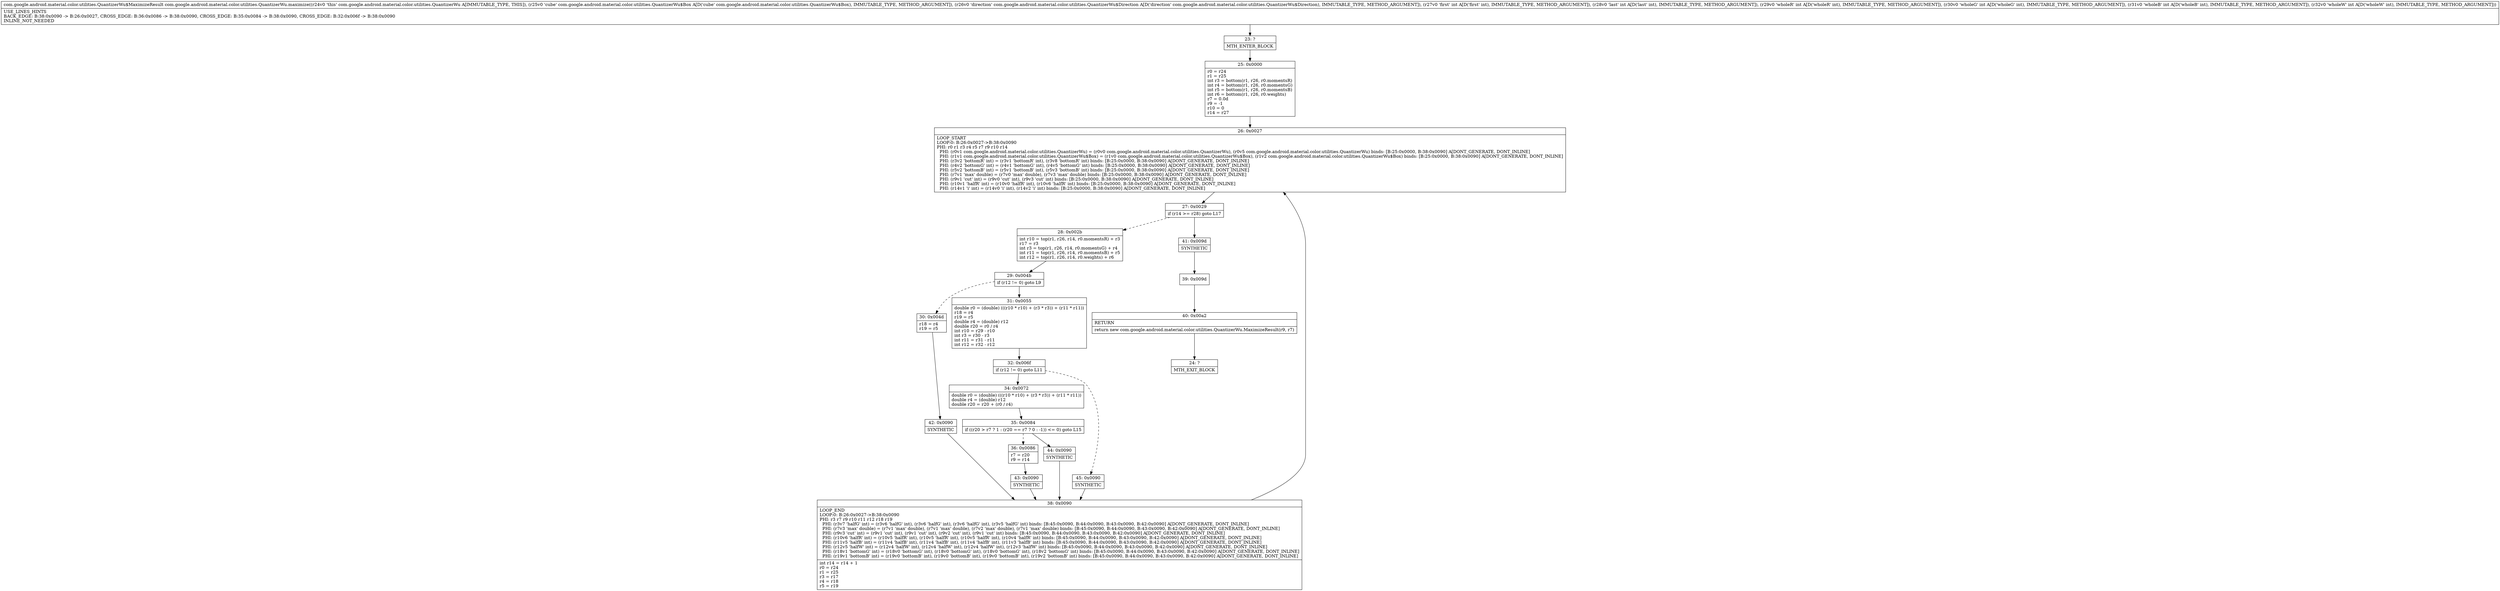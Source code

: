 digraph "CFG forcom.google.android.material.color.utilities.QuantizerWu.maximize(Lcom\/google\/android\/material\/color\/utilities\/QuantizerWu$Box;Lcom\/google\/android\/material\/color\/utilities\/QuantizerWu$Direction;IIIIII)Lcom\/google\/android\/material\/color\/utilities\/QuantizerWu$MaximizeResult;" {
Node_23 [shape=record,label="{23\:\ ?|MTH_ENTER_BLOCK\l}"];
Node_25 [shape=record,label="{25\:\ 0x0000|r0 = r24\lr1 = r25\lint r3 = bottom(r1, r26, r0.momentsR)\lint r4 = bottom(r1, r26, r0.momentsG)\lint r5 = bottom(r1, r26, r0.momentsB)\lint r6 = bottom(r1, r26, r0.weights)\lr7 = 0.0d\lr9 = \-1\lr10 = 0\lr14 = r27\l}"];
Node_26 [shape=record,label="{26\:\ 0x0027|LOOP_START\lLOOP:0: B:26:0x0027\-\>B:38:0x0090\lPHI: r0 r1 r3 r4 r5 r7 r9 r10 r14 \l  PHI: (r0v1 com.google.android.material.color.utilities.QuantizerWu) = (r0v0 com.google.android.material.color.utilities.QuantizerWu), (r0v5 com.google.android.material.color.utilities.QuantizerWu) binds: [B:25:0x0000, B:38:0x0090] A[DONT_GENERATE, DONT_INLINE]\l  PHI: (r1v1 com.google.android.material.color.utilities.QuantizerWu$Box) = (r1v0 com.google.android.material.color.utilities.QuantizerWu$Box), (r1v2 com.google.android.material.color.utilities.QuantizerWu$Box) binds: [B:25:0x0000, B:38:0x0090] A[DONT_GENERATE, DONT_INLINE]\l  PHI: (r3v2 'bottomR' int) = (r3v1 'bottomR' int), (r3v8 'bottomR' int) binds: [B:25:0x0000, B:38:0x0090] A[DONT_GENERATE, DONT_INLINE]\l  PHI: (r4v2 'bottomG' int) = (r4v1 'bottomG' int), (r4v5 'bottomG' int) binds: [B:25:0x0000, B:38:0x0090] A[DONT_GENERATE, DONT_INLINE]\l  PHI: (r5v2 'bottomB' int) = (r5v1 'bottomB' int), (r5v3 'bottomB' int) binds: [B:25:0x0000, B:38:0x0090] A[DONT_GENERATE, DONT_INLINE]\l  PHI: (r7v1 'max' double) = (r7v0 'max' double), (r7v3 'max' double) binds: [B:25:0x0000, B:38:0x0090] A[DONT_GENERATE, DONT_INLINE]\l  PHI: (r9v1 'cut' int) = (r9v0 'cut' int), (r9v3 'cut' int) binds: [B:25:0x0000, B:38:0x0090] A[DONT_GENERATE, DONT_INLINE]\l  PHI: (r10v1 'halfR' int) = (r10v0 'halfR' int), (r10v6 'halfR' int) binds: [B:25:0x0000, B:38:0x0090] A[DONT_GENERATE, DONT_INLINE]\l  PHI: (r14v1 'i' int) = (r14v0 'i' int), (r14v2 'i' int) binds: [B:25:0x0000, B:38:0x0090] A[DONT_GENERATE, DONT_INLINE]\l}"];
Node_27 [shape=record,label="{27\:\ 0x0029|if (r14 \>= r28) goto L17\l}"];
Node_28 [shape=record,label="{28\:\ 0x002b|int r10 = top(r1, r26, r14, r0.momentsR) + r3\lr17 = r3\lint r3 = top(r1, r26, r14, r0.momentsG) + r4\lint r11 = top(r1, r26, r14, r0.momentsB) + r5\lint r12 = top(r1, r26, r14, r0.weights) + r6\l}"];
Node_29 [shape=record,label="{29\:\ 0x004b|if (r12 != 0) goto L9\l}"];
Node_30 [shape=record,label="{30\:\ 0x004d|r18 = r4\lr19 = r5\l}"];
Node_42 [shape=record,label="{42\:\ 0x0090|SYNTHETIC\l}"];
Node_38 [shape=record,label="{38\:\ 0x0090|LOOP_END\lLOOP:0: B:26:0x0027\-\>B:38:0x0090\lPHI: r3 r7 r9 r10 r11 r12 r18 r19 \l  PHI: (r3v7 'halfG' int) = (r3v6 'halfG' int), (r3v6 'halfG' int), (r3v6 'halfG' int), (r3v5 'halfG' int) binds: [B:45:0x0090, B:44:0x0090, B:43:0x0090, B:42:0x0090] A[DONT_GENERATE, DONT_INLINE]\l  PHI: (r7v3 'max' double) = (r7v1 'max' double), (r7v1 'max' double), (r7v2 'max' double), (r7v1 'max' double) binds: [B:45:0x0090, B:44:0x0090, B:43:0x0090, B:42:0x0090] A[DONT_GENERATE, DONT_INLINE]\l  PHI: (r9v3 'cut' int) = (r9v1 'cut' int), (r9v1 'cut' int), (r9v2 'cut' int), (r9v1 'cut' int) binds: [B:45:0x0090, B:44:0x0090, B:43:0x0090, B:42:0x0090] A[DONT_GENERATE, DONT_INLINE]\l  PHI: (r10v6 'halfR' int) = (r10v5 'halfR' int), (r10v5 'halfR' int), (r10v5 'halfR' int), (r10v4 'halfR' int) binds: [B:45:0x0090, B:44:0x0090, B:43:0x0090, B:42:0x0090] A[DONT_GENERATE, DONT_INLINE]\l  PHI: (r11v5 'halfB' int) = (r11v4 'halfB' int), (r11v4 'halfB' int), (r11v4 'halfB' int), (r11v3 'halfB' int) binds: [B:45:0x0090, B:44:0x0090, B:43:0x0090, B:42:0x0090] A[DONT_GENERATE, DONT_INLINE]\l  PHI: (r12v5 'halfW' int) = (r12v4 'halfW' int), (r12v4 'halfW' int), (r12v4 'halfW' int), (r12v3 'halfW' int) binds: [B:45:0x0090, B:44:0x0090, B:43:0x0090, B:42:0x0090] A[DONT_GENERATE, DONT_INLINE]\l  PHI: (r18v1 'bottomG' int) = (r18v0 'bottomG' int), (r18v0 'bottomG' int), (r18v0 'bottomG' int), (r18v2 'bottomG' int) binds: [B:45:0x0090, B:44:0x0090, B:43:0x0090, B:42:0x0090] A[DONT_GENERATE, DONT_INLINE]\l  PHI: (r19v1 'bottomB' int) = (r19v0 'bottomB' int), (r19v0 'bottomB' int), (r19v0 'bottomB' int), (r19v2 'bottomB' int) binds: [B:45:0x0090, B:44:0x0090, B:43:0x0090, B:42:0x0090] A[DONT_GENERATE, DONT_INLINE]\l|int r14 = r14 + 1\lr0 = r24\lr1 = r25\lr3 = r17\lr4 = r18\lr5 = r19\l}"];
Node_31 [shape=record,label="{31\:\ 0x0055|double r0 = (double) (((r10 * r10) + (r3 * r3)) + (r11 * r11))\lr18 = r4\lr19 = r5\ldouble r4 = (double) r12\ldouble r20 = r0 \/ r4\lint r10 = r29 \- r10\lint r3 = r30 \- r3\lint r11 = r31 \- r11\lint r12 = r32 \- r12\l}"];
Node_32 [shape=record,label="{32\:\ 0x006f|if (r12 != 0) goto L11\l}"];
Node_34 [shape=record,label="{34\:\ 0x0072|double r0 = (double) (((r10 * r10) + (r3 * r3)) + (r11 * r11))\ldouble r4 = (double) r12\ldouble r20 = r20 + (r0 \/ r4)\l}"];
Node_35 [shape=record,label="{35\:\ 0x0084|if ((r20 \> r7 ? 1 : (r20 == r7 ? 0 : \-1)) \<= 0) goto L15\l}"];
Node_36 [shape=record,label="{36\:\ 0x0086|r7 = r20\lr9 = r14\l}"];
Node_43 [shape=record,label="{43\:\ 0x0090|SYNTHETIC\l}"];
Node_44 [shape=record,label="{44\:\ 0x0090|SYNTHETIC\l}"];
Node_45 [shape=record,label="{45\:\ 0x0090|SYNTHETIC\l}"];
Node_41 [shape=record,label="{41\:\ 0x009d|SYNTHETIC\l}"];
Node_39 [shape=record,label="{39\:\ 0x009d}"];
Node_40 [shape=record,label="{40\:\ 0x00a2|RETURN\l|return new com.google.android.material.color.utilities.QuantizerWu.MaximizeResult(r9, r7)\l}"];
Node_24 [shape=record,label="{24\:\ ?|MTH_EXIT_BLOCK\l}"];
MethodNode[shape=record,label="{com.google.android.material.color.utilities.QuantizerWu$MaximizeResult com.google.android.material.color.utilities.QuantizerWu.maximize((r24v0 'this' com.google.android.material.color.utilities.QuantizerWu A[IMMUTABLE_TYPE, THIS]), (r25v0 'cube' com.google.android.material.color.utilities.QuantizerWu$Box A[D('cube' com.google.android.material.color.utilities.QuantizerWu$Box), IMMUTABLE_TYPE, METHOD_ARGUMENT]), (r26v0 'direction' com.google.android.material.color.utilities.QuantizerWu$Direction A[D('direction' com.google.android.material.color.utilities.QuantizerWu$Direction), IMMUTABLE_TYPE, METHOD_ARGUMENT]), (r27v0 'first' int A[D('first' int), IMMUTABLE_TYPE, METHOD_ARGUMENT]), (r28v0 'last' int A[D('last' int), IMMUTABLE_TYPE, METHOD_ARGUMENT]), (r29v0 'wholeR' int A[D('wholeR' int), IMMUTABLE_TYPE, METHOD_ARGUMENT]), (r30v0 'wholeG' int A[D('wholeG' int), IMMUTABLE_TYPE, METHOD_ARGUMENT]), (r31v0 'wholeB' int A[D('wholeB' int), IMMUTABLE_TYPE, METHOD_ARGUMENT]), (r32v0 'wholeW' int A[D('wholeW' int), IMMUTABLE_TYPE, METHOD_ARGUMENT]))  | USE_LINES_HINTS\lBACK_EDGE: B:38:0x0090 \-\> B:26:0x0027, CROSS_EDGE: B:36:0x0086 \-\> B:38:0x0090, CROSS_EDGE: B:35:0x0084 \-\> B:38:0x0090, CROSS_EDGE: B:32:0x006f \-\> B:38:0x0090\lINLINE_NOT_NEEDED\l}"];
MethodNode -> Node_23;Node_23 -> Node_25;
Node_25 -> Node_26;
Node_26 -> Node_27;
Node_27 -> Node_28[style=dashed];
Node_27 -> Node_41;
Node_28 -> Node_29;
Node_29 -> Node_30[style=dashed];
Node_29 -> Node_31;
Node_30 -> Node_42;
Node_42 -> Node_38;
Node_38 -> Node_26;
Node_31 -> Node_32;
Node_32 -> Node_34;
Node_32 -> Node_45[style=dashed];
Node_34 -> Node_35;
Node_35 -> Node_36[style=dashed];
Node_35 -> Node_44;
Node_36 -> Node_43;
Node_43 -> Node_38;
Node_44 -> Node_38;
Node_45 -> Node_38;
Node_41 -> Node_39;
Node_39 -> Node_40;
Node_40 -> Node_24;
}

